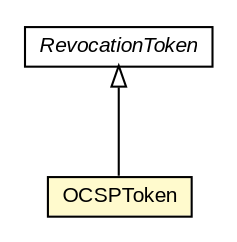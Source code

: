 #!/usr/local/bin/dot
#
# Class diagram 
# Generated by UMLGraph version R5_6-24-gf6e263 (http://www.umlgraph.org/)
#

digraph G {
	edge [fontname="arial",fontsize=10,labelfontname="arial",labelfontsize=10];
	node [fontname="arial",fontsize=10,shape=plaintext];
	nodesep=0.25;
	ranksep=0.5;
	// eu.europa.esig.dss.x509.RevocationToken
	c454506 [label=<<table title="eu.europa.esig.dss.x509.RevocationToken" border="0" cellborder="1" cellspacing="0" cellpadding="2" port="p" href="../RevocationToken.html">
		<tr><td><table border="0" cellspacing="0" cellpadding="1">
<tr><td align="center" balign="center"><font face="arial italic"> RevocationToken </font></td></tr>
		</table></td></tr>
		</table>>, URL="../RevocationToken.html", fontname="arial", fontcolor="black", fontsize=10.0];
	// eu.europa.esig.dss.x509.ocsp.OCSPToken
	c454539 [label=<<table title="eu.europa.esig.dss.x509.ocsp.OCSPToken" border="0" cellborder="1" cellspacing="0" cellpadding="2" port="p" bgcolor="lemonChiffon" href="./OCSPToken.html">
		<tr><td><table border="0" cellspacing="0" cellpadding="1">
<tr><td align="center" balign="center"> OCSPToken </td></tr>
		</table></td></tr>
		</table>>, URL="./OCSPToken.html", fontname="arial", fontcolor="black", fontsize=10.0];
	//eu.europa.esig.dss.x509.ocsp.OCSPToken extends eu.europa.esig.dss.x509.RevocationToken
	c454506:p -> c454539:p [dir=back,arrowtail=empty];
}


